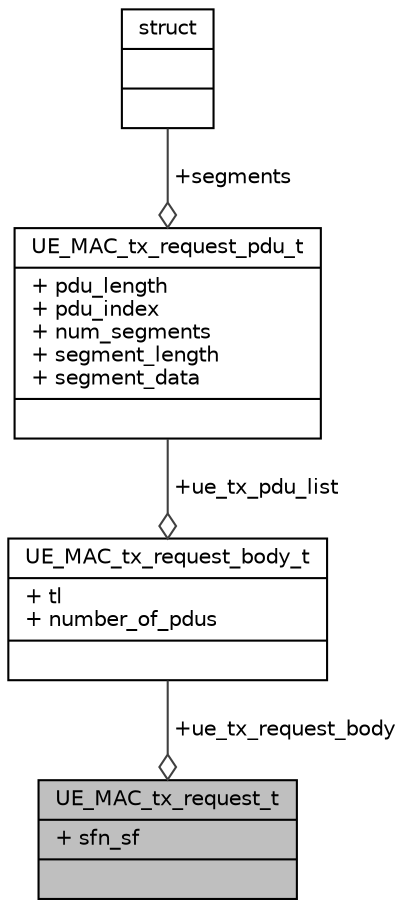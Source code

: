 digraph "UE_MAC_tx_request_t"
{
 // LATEX_PDF_SIZE
  edge [fontname="Helvetica",fontsize="10",labelfontname="Helvetica",labelfontsize="10"];
  node [fontname="Helvetica",fontsize="10",shape=record];
  Node1 [label="{UE_MAC_tx_request_t\n|+ sfn_sf\l|}",height=0.2,width=0.4,color="black", fillcolor="grey75", style="filled", fontcolor="black",tooltip=" "];
  Node2 -> Node1 [color="grey25",fontsize="10",style="solid",label=" +ue_tx_request_body" ,arrowhead="odiamond",fontname="Helvetica"];
  Node2 [label="{UE_MAC_tx_request_body_t\n|+ tl\l+ number_of_pdus\l|}",height=0.2,width=0.4,color="black", fillcolor="white", style="filled",URL="$structUE__MAC__tx__request__body__t.html",tooltip=" "];
  Node3 -> Node2 [color="grey25",fontsize="10",style="solid",label=" +ue_tx_pdu_list" ,arrowhead="odiamond",fontname="Helvetica"];
  Node3 [label="{UE_MAC_tx_request_pdu_t\n|+ pdu_length\l+ pdu_index\l+ num_segments\l+ segment_length\l+ segment_data\l|}",height=0.2,width=0.4,color="black", fillcolor="white", style="filled",URL="$structUE__MAC__tx__request__pdu__t.html",tooltip=" "];
  Node4 -> Node3 [color="grey25",fontsize="10",style="solid",label=" +segments" ,arrowhead="odiamond",fontname="Helvetica"];
  Node4 [label="{struct\n||}",height=0.2,width=0.4,color="black", fillcolor="white", style="filled",URL="$structstruct.html",tooltip="holds vehicle id and initial pointer to the head of the linked list in hastable"];
}
